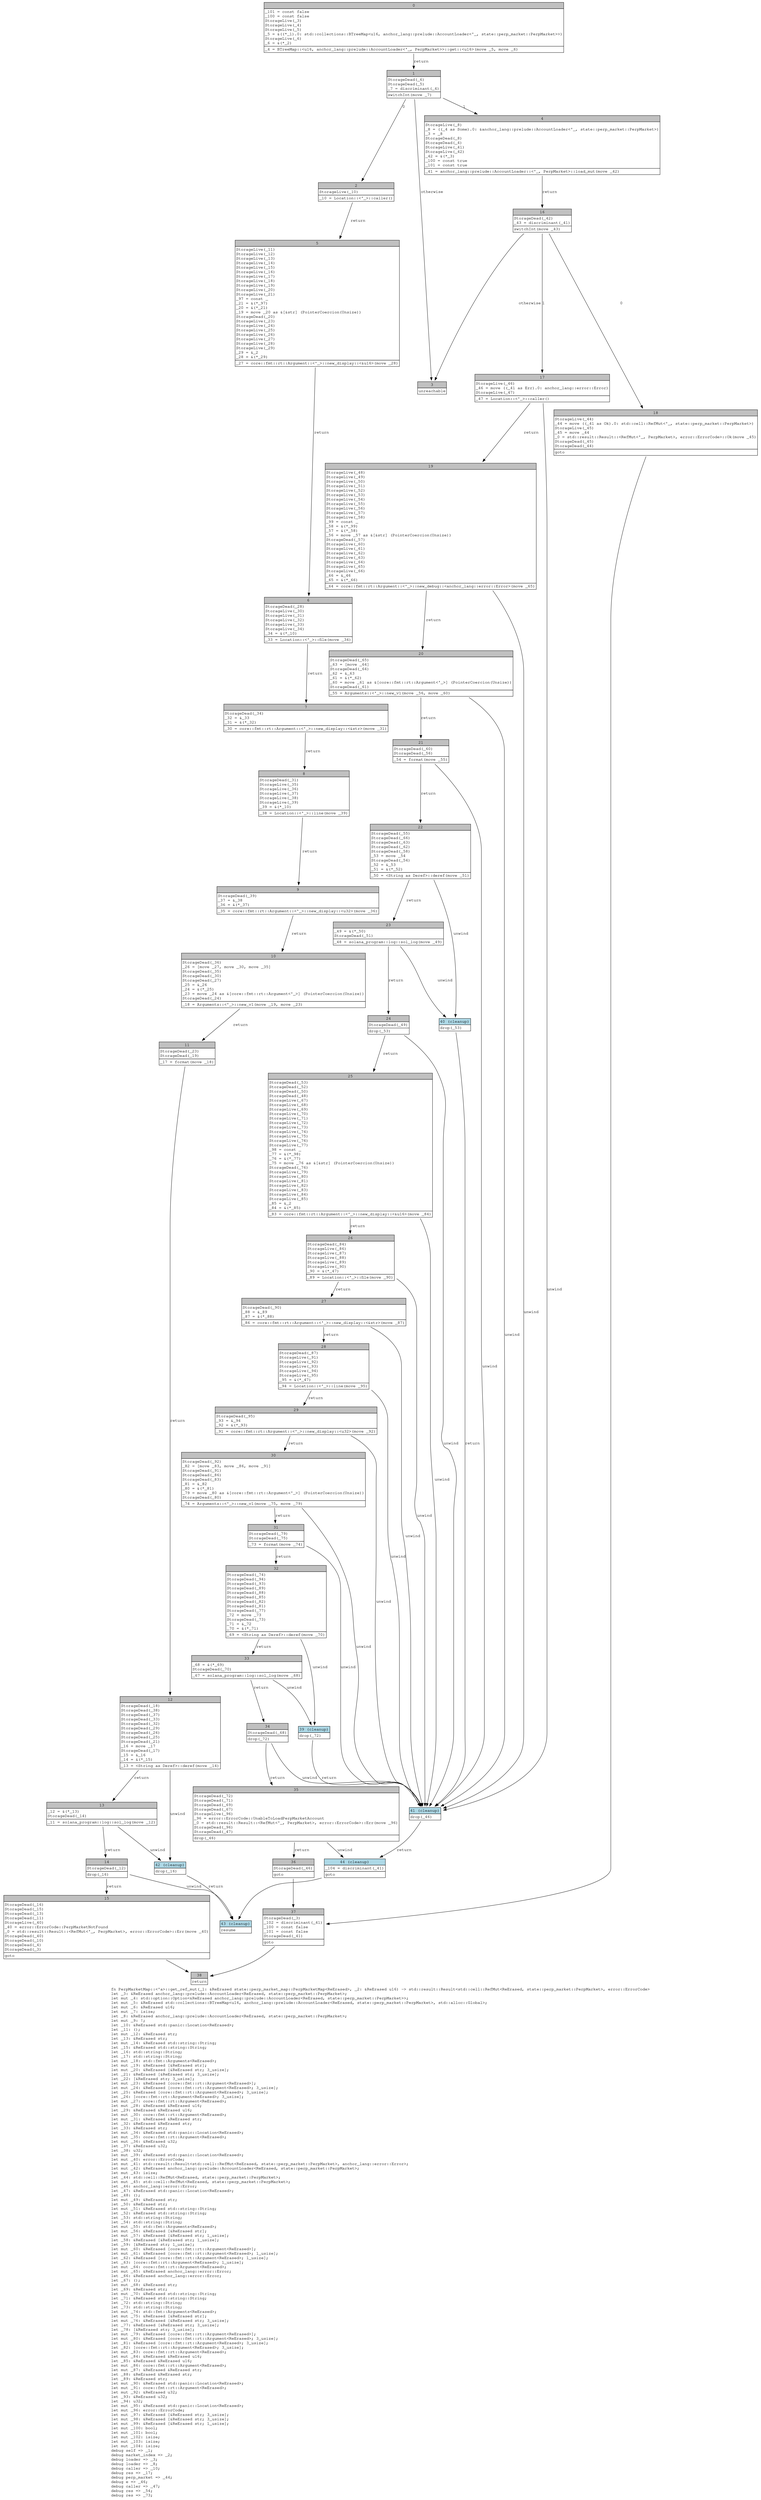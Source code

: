digraph Mir_0_3876 {
    graph [fontname="Courier, monospace"];
    node [fontname="Courier, monospace"];
    edge [fontname="Courier, monospace"];
    label=<fn PerpMarketMap::&lt;'a&gt;::get_ref_mut(_1: &amp;ReErased state::perp_market_map::PerpMarketMap&lt;ReErased&gt;, _2: &amp;ReErased u16) -&gt; std::result::Result&lt;std::cell::RefMut&lt;ReErased, state::perp_market::PerpMarket&gt;, error::ErrorCode&gt;<br align="left"/>let _3: &amp;ReErased anchor_lang::prelude::AccountLoader&lt;ReErased, state::perp_market::PerpMarket&gt;;<br align="left"/>let mut _4: std::option::Option&lt;&amp;ReErased anchor_lang::prelude::AccountLoader&lt;ReErased, state::perp_market::PerpMarket&gt;&gt;;<br align="left"/>let mut _5: &amp;ReErased std::collections::BTreeMap&lt;u16, anchor_lang::prelude::AccountLoader&lt;ReErased, state::perp_market::PerpMarket&gt;, std::alloc::Global&gt;;<br align="left"/>let mut _6: &amp;ReErased u16;<br align="left"/>let mut _7: isize;<br align="left"/>let _8: &amp;ReErased anchor_lang::prelude::AccountLoader&lt;ReErased, state::perp_market::PerpMarket&gt;;<br align="left"/>let mut _9: !;<br align="left"/>let _10: &amp;ReErased std::panic::Location&lt;ReErased&gt;;<br align="left"/>let _11: ();<br align="left"/>let mut _12: &amp;ReErased str;<br align="left"/>let _13: &amp;ReErased str;<br align="left"/>let mut _14: &amp;ReErased std::string::String;<br align="left"/>let _15: &amp;ReErased std::string::String;<br align="left"/>let _16: std::string::String;<br align="left"/>let _17: std::string::String;<br align="left"/>let mut _18: std::fmt::Arguments&lt;ReErased&gt;;<br align="left"/>let mut _19: &amp;ReErased [&amp;ReErased str];<br align="left"/>let mut _20: &amp;ReErased [&amp;ReErased str; 3_usize];<br align="left"/>let _21: &amp;ReErased [&amp;ReErased str; 3_usize];<br align="left"/>let _22: [&amp;ReErased str; 3_usize];<br align="left"/>let mut _23: &amp;ReErased [core::fmt::rt::Argument&lt;ReErased&gt;];<br align="left"/>let mut _24: &amp;ReErased [core::fmt::rt::Argument&lt;ReErased&gt;; 3_usize];<br align="left"/>let _25: &amp;ReErased [core::fmt::rt::Argument&lt;ReErased&gt;; 3_usize];<br align="left"/>let _26: [core::fmt::rt::Argument&lt;ReErased&gt;; 3_usize];<br align="left"/>let mut _27: core::fmt::rt::Argument&lt;ReErased&gt;;<br align="left"/>let mut _28: &amp;ReErased &amp;ReErased u16;<br align="left"/>let _29: &amp;ReErased &amp;ReErased u16;<br align="left"/>let mut _30: core::fmt::rt::Argument&lt;ReErased&gt;;<br align="left"/>let mut _31: &amp;ReErased &amp;ReErased str;<br align="left"/>let _32: &amp;ReErased &amp;ReErased str;<br align="left"/>let _33: &amp;ReErased str;<br align="left"/>let mut _34: &amp;ReErased std::panic::Location&lt;ReErased&gt;;<br align="left"/>let mut _35: core::fmt::rt::Argument&lt;ReErased&gt;;<br align="left"/>let mut _36: &amp;ReErased u32;<br align="left"/>let _37: &amp;ReErased u32;<br align="left"/>let _38: u32;<br align="left"/>let mut _39: &amp;ReErased std::panic::Location&lt;ReErased&gt;;<br align="left"/>let mut _40: error::ErrorCode;<br align="left"/>let mut _41: std::result::Result&lt;std::cell::RefMut&lt;ReErased, state::perp_market::PerpMarket&gt;, anchor_lang::error::Error&gt;;<br align="left"/>let mut _42: &amp;ReErased anchor_lang::prelude::AccountLoader&lt;ReErased, state::perp_market::PerpMarket&gt;;<br align="left"/>let mut _43: isize;<br align="left"/>let _44: std::cell::RefMut&lt;ReErased, state::perp_market::PerpMarket&gt;;<br align="left"/>let mut _45: std::cell::RefMut&lt;ReErased, state::perp_market::PerpMarket&gt;;<br align="left"/>let _46: anchor_lang::error::Error;<br align="left"/>let _47: &amp;ReErased std::panic::Location&lt;ReErased&gt;;<br align="left"/>let _48: ();<br align="left"/>let mut _49: &amp;ReErased str;<br align="left"/>let _50: &amp;ReErased str;<br align="left"/>let mut _51: &amp;ReErased std::string::String;<br align="left"/>let _52: &amp;ReErased std::string::String;<br align="left"/>let _53: std::string::String;<br align="left"/>let _54: std::string::String;<br align="left"/>let mut _55: std::fmt::Arguments&lt;ReErased&gt;;<br align="left"/>let mut _56: &amp;ReErased [&amp;ReErased str];<br align="left"/>let mut _57: &amp;ReErased [&amp;ReErased str; 1_usize];<br align="left"/>let _58: &amp;ReErased [&amp;ReErased str; 1_usize];<br align="left"/>let _59: [&amp;ReErased str; 1_usize];<br align="left"/>let mut _60: &amp;ReErased [core::fmt::rt::Argument&lt;ReErased&gt;];<br align="left"/>let mut _61: &amp;ReErased [core::fmt::rt::Argument&lt;ReErased&gt;; 1_usize];<br align="left"/>let _62: &amp;ReErased [core::fmt::rt::Argument&lt;ReErased&gt;; 1_usize];<br align="left"/>let _63: [core::fmt::rt::Argument&lt;ReErased&gt;; 1_usize];<br align="left"/>let mut _64: core::fmt::rt::Argument&lt;ReErased&gt;;<br align="left"/>let mut _65: &amp;ReErased anchor_lang::error::Error;<br align="left"/>let _66: &amp;ReErased anchor_lang::error::Error;<br align="left"/>let _67: ();<br align="left"/>let mut _68: &amp;ReErased str;<br align="left"/>let _69: &amp;ReErased str;<br align="left"/>let mut _70: &amp;ReErased std::string::String;<br align="left"/>let _71: &amp;ReErased std::string::String;<br align="left"/>let _72: std::string::String;<br align="left"/>let _73: std::string::String;<br align="left"/>let mut _74: std::fmt::Arguments&lt;ReErased&gt;;<br align="left"/>let mut _75: &amp;ReErased [&amp;ReErased str];<br align="left"/>let mut _76: &amp;ReErased [&amp;ReErased str; 3_usize];<br align="left"/>let _77: &amp;ReErased [&amp;ReErased str; 3_usize];<br align="left"/>let _78: [&amp;ReErased str; 3_usize];<br align="left"/>let mut _79: &amp;ReErased [core::fmt::rt::Argument&lt;ReErased&gt;];<br align="left"/>let mut _80: &amp;ReErased [core::fmt::rt::Argument&lt;ReErased&gt;; 3_usize];<br align="left"/>let _81: &amp;ReErased [core::fmt::rt::Argument&lt;ReErased&gt;; 3_usize];<br align="left"/>let _82: [core::fmt::rt::Argument&lt;ReErased&gt;; 3_usize];<br align="left"/>let mut _83: core::fmt::rt::Argument&lt;ReErased&gt;;<br align="left"/>let mut _84: &amp;ReErased &amp;ReErased u16;<br align="left"/>let _85: &amp;ReErased &amp;ReErased u16;<br align="left"/>let mut _86: core::fmt::rt::Argument&lt;ReErased&gt;;<br align="left"/>let mut _87: &amp;ReErased &amp;ReErased str;<br align="left"/>let _88: &amp;ReErased &amp;ReErased str;<br align="left"/>let _89: &amp;ReErased str;<br align="left"/>let mut _90: &amp;ReErased std::panic::Location&lt;ReErased&gt;;<br align="left"/>let mut _91: core::fmt::rt::Argument&lt;ReErased&gt;;<br align="left"/>let mut _92: &amp;ReErased u32;<br align="left"/>let _93: &amp;ReErased u32;<br align="left"/>let _94: u32;<br align="left"/>let mut _95: &amp;ReErased std::panic::Location&lt;ReErased&gt;;<br align="left"/>let mut _96: error::ErrorCode;<br align="left"/>let mut _97: &amp;ReErased [&amp;ReErased str; 3_usize];<br align="left"/>let mut _98: &amp;ReErased [&amp;ReErased str; 3_usize];<br align="left"/>let mut _99: &amp;ReErased [&amp;ReErased str; 1_usize];<br align="left"/>let mut _100: bool;<br align="left"/>let mut _101: bool;<br align="left"/>let mut _102: isize;<br align="left"/>let mut _103: isize;<br align="left"/>let mut _104: isize;<br align="left"/>debug self =&gt; _1;<br align="left"/>debug market_index =&gt; _2;<br align="left"/>debug loader =&gt; _3;<br align="left"/>debug loader =&gt; _8;<br align="left"/>debug caller =&gt; _10;<br align="left"/>debug res =&gt; _17;<br align="left"/>debug perp_market =&gt; _44;<br align="left"/>debug e =&gt; _46;<br align="left"/>debug caller =&gt; _47;<br align="left"/>debug res =&gt; _54;<br align="left"/>debug res =&gt; _73;<br align="left"/>>;
    bb0__0_3876 [shape="none", label=<<table border="0" cellborder="1" cellspacing="0"><tr><td bgcolor="gray" align="center" colspan="1">0</td></tr><tr><td align="left" balign="left">_101 = const false<br/>_100 = const false<br/>StorageLive(_3)<br/>StorageLive(_4)<br/>StorageLive(_5)<br/>_5 = &amp;((*_1).0: std::collections::BTreeMap&lt;u16, anchor_lang::prelude::AccountLoader&lt;'_, state::perp_market::PerpMarket&gt;&gt;)<br/>StorageLive(_6)<br/>_6 = &amp;(*_2)<br/></td></tr><tr><td align="left">_4 = BTreeMap::&lt;u16, anchor_lang::prelude::AccountLoader&lt;'_, PerpMarket&gt;&gt;::get::&lt;u16&gt;(move _5, move _6)</td></tr></table>>];
    bb1__0_3876 [shape="none", label=<<table border="0" cellborder="1" cellspacing="0"><tr><td bgcolor="gray" align="center" colspan="1">1</td></tr><tr><td align="left" balign="left">StorageDead(_6)<br/>StorageDead(_5)<br/>_7 = discriminant(_4)<br/></td></tr><tr><td align="left">switchInt(move _7)</td></tr></table>>];
    bb2__0_3876 [shape="none", label=<<table border="0" cellborder="1" cellspacing="0"><tr><td bgcolor="gray" align="center" colspan="1">2</td></tr><tr><td align="left" balign="left">StorageLive(_10)<br/></td></tr><tr><td align="left">_10 = Location::&lt;'_&gt;::caller()</td></tr></table>>];
    bb3__0_3876 [shape="none", label=<<table border="0" cellborder="1" cellspacing="0"><tr><td bgcolor="gray" align="center" colspan="1">3</td></tr><tr><td align="left">unreachable</td></tr></table>>];
    bb4__0_3876 [shape="none", label=<<table border="0" cellborder="1" cellspacing="0"><tr><td bgcolor="gray" align="center" colspan="1">4</td></tr><tr><td align="left" balign="left">StorageLive(_8)<br/>_8 = ((_4 as Some).0: &amp;anchor_lang::prelude::AccountLoader&lt;'_, state::perp_market::PerpMarket&gt;)<br/>_3 = _8<br/>StorageDead(_8)<br/>StorageDead(_4)<br/>StorageLive(_41)<br/>StorageLive(_42)<br/>_42 = &amp;(*_3)<br/>_100 = const true<br/>_101 = const true<br/></td></tr><tr><td align="left">_41 = anchor_lang::prelude::AccountLoader::&lt;'_, PerpMarket&gt;::load_mut(move _42)</td></tr></table>>];
    bb5__0_3876 [shape="none", label=<<table border="0" cellborder="1" cellspacing="0"><tr><td bgcolor="gray" align="center" colspan="1">5</td></tr><tr><td align="left" balign="left">StorageLive(_11)<br/>StorageLive(_12)<br/>StorageLive(_13)<br/>StorageLive(_14)<br/>StorageLive(_15)<br/>StorageLive(_16)<br/>StorageLive(_17)<br/>StorageLive(_18)<br/>StorageLive(_19)<br/>StorageLive(_20)<br/>StorageLive(_21)<br/>_97 = const _<br/>_21 = &amp;(*_97)<br/>_20 = &amp;(*_21)<br/>_19 = move _20 as &amp;[&amp;str] (PointerCoercion(Unsize))<br/>StorageDead(_20)<br/>StorageLive(_23)<br/>StorageLive(_24)<br/>StorageLive(_25)<br/>StorageLive(_26)<br/>StorageLive(_27)<br/>StorageLive(_28)<br/>StorageLive(_29)<br/>_29 = &amp;_2<br/>_28 = &amp;(*_29)<br/></td></tr><tr><td align="left">_27 = core::fmt::rt::Argument::&lt;'_&gt;::new_display::&lt;&amp;u16&gt;(move _28)</td></tr></table>>];
    bb6__0_3876 [shape="none", label=<<table border="0" cellborder="1" cellspacing="0"><tr><td bgcolor="gray" align="center" colspan="1">6</td></tr><tr><td align="left" balign="left">StorageDead(_28)<br/>StorageLive(_30)<br/>StorageLive(_31)<br/>StorageLive(_32)<br/>StorageLive(_33)<br/>StorageLive(_34)<br/>_34 = &amp;(*_10)<br/></td></tr><tr><td align="left">_33 = Location::&lt;'_&gt;::file(move _34)</td></tr></table>>];
    bb7__0_3876 [shape="none", label=<<table border="0" cellborder="1" cellspacing="0"><tr><td bgcolor="gray" align="center" colspan="1">7</td></tr><tr><td align="left" balign="left">StorageDead(_34)<br/>_32 = &amp;_33<br/>_31 = &amp;(*_32)<br/></td></tr><tr><td align="left">_30 = core::fmt::rt::Argument::&lt;'_&gt;::new_display::&lt;&amp;str&gt;(move _31)</td></tr></table>>];
    bb8__0_3876 [shape="none", label=<<table border="0" cellborder="1" cellspacing="0"><tr><td bgcolor="gray" align="center" colspan="1">8</td></tr><tr><td align="left" balign="left">StorageDead(_31)<br/>StorageLive(_35)<br/>StorageLive(_36)<br/>StorageLive(_37)<br/>StorageLive(_38)<br/>StorageLive(_39)<br/>_39 = &amp;(*_10)<br/></td></tr><tr><td align="left">_38 = Location::&lt;'_&gt;::line(move _39)</td></tr></table>>];
    bb9__0_3876 [shape="none", label=<<table border="0" cellborder="1" cellspacing="0"><tr><td bgcolor="gray" align="center" colspan="1">9</td></tr><tr><td align="left" balign="left">StorageDead(_39)<br/>_37 = &amp;_38<br/>_36 = &amp;(*_37)<br/></td></tr><tr><td align="left">_35 = core::fmt::rt::Argument::&lt;'_&gt;::new_display::&lt;u32&gt;(move _36)</td></tr></table>>];
    bb10__0_3876 [shape="none", label=<<table border="0" cellborder="1" cellspacing="0"><tr><td bgcolor="gray" align="center" colspan="1">10</td></tr><tr><td align="left" balign="left">StorageDead(_36)<br/>_26 = [move _27, move _30, move _35]<br/>StorageDead(_35)<br/>StorageDead(_30)<br/>StorageDead(_27)<br/>_25 = &amp;_26<br/>_24 = &amp;(*_25)<br/>_23 = move _24 as &amp;[core::fmt::rt::Argument&lt;'_&gt;] (PointerCoercion(Unsize))<br/>StorageDead(_24)<br/></td></tr><tr><td align="left">_18 = Arguments::&lt;'_&gt;::new_v1(move _19, move _23)</td></tr></table>>];
    bb11__0_3876 [shape="none", label=<<table border="0" cellborder="1" cellspacing="0"><tr><td bgcolor="gray" align="center" colspan="1">11</td></tr><tr><td align="left" balign="left">StorageDead(_23)<br/>StorageDead(_19)<br/></td></tr><tr><td align="left">_17 = format(move _18)</td></tr></table>>];
    bb12__0_3876 [shape="none", label=<<table border="0" cellborder="1" cellspacing="0"><tr><td bgcolor="gray" align="center" colspan="1">12</td></tr><tr><td align="left" balign="left">StorageDead(_18)<br/>StorageDead(_38)<br/>StorageDead(_37)<br/>StorageDead(_33)<br/>StorageDead(_32)<br/>StorageDead(_29)<br/>StorageDead(_26)<br/>StorageDead(_25)<br/>StorageDead(_21)<br/>_16 = move _17<br/>StorageDead(_17)<br/>_15 = &amp;_16<br/>_14 = &amp;(*_15)<br/></td></tr><tr><td align="left">_13 = &lt;String as Deref&gt;::deref(move _14)</td></tr></table>>];
    bb13__0_3876 [shape="none", label=<<table border="0" cellborder="1" cellspacing="0"><tr><td bgcolor="gray" align="center" colspan="1">13</td></tr><tr><td align="left" balign="left">_12 = &amp;(*_13)<br/>StorageDead(_14)<br/></td></tr><tr><td align="left">_11 = solana_program::log::sol_log(move _12)</td></tr></table>>];
    bb14__0_3876 [shape="none", label=<<table border="0" cellborder="1" cellspacing="0"><tr><td bgcolor="gray" align="center" colspan="1">14</td></tr><tr><td align="left" balign="left">StorageDead(_12)<br/></td></tr><tr><td align="left">drop(_16)</td></tr></table>>];
    bb15__0_3876 [shape="none", label=<<table border="0" cellborder="1" cellspacing="0"><tr><td bgcolor="gray" align="center" colspan="1">15</td></tr><tr><td align="left" balign="left">StorageDead(_16)<br/>StorageDead(_15)<br/>StorageDead(_13)<br/>StorageDead(_11)<br/>StorageLive(_40)<br/>_40 = error::ErrorCode::PerpMarketNotFound<br/>_0 = std::result::Result::&lt;RefMut&lt;'_, PerpMarket&gt;, error::ErrorCode&gt;::Err(move _40)<br/>StorageDead(_40)<br/>StorageDead(_10)<br/>StorageDead(_4)<br/>StorageDead(_3)<br/></td></tr><tr><td align="left">goto</td></tr></table>>];
    bb16__0_3876 [shape="none", label=<<table border="0" cellborder="1" cellspacing="0"><tr><td bgcolor="gray" align="center" colspan="1">16</td></tr><tr><td align="left" balign="left">StorageDead(_42)<br/>_43 = discriminant(_41)<br/></td></tr><tr><td align="left">switchInt(move _43)</td></tr></table>>];
    bb17__0_3876 [shape="none", label=<<table border="0" cellborder="1" cellspacing="0"><tr><td bgcolor="gray" align="center" colspan="1">17</td></tr><tr><td align="left" balign="left">StorageLive(_46)<br/>_46 = move ((_41 as Err).0: anchor_lang::error::Error)<br/>StorageLive(_47)<br/></td></tr><tr><td align="left">_47 = Location::&lt;'_&gt;::caller()</td></tr></table>>];
    bb18__0_3876 [shape="none", label=<<table border="0" cellborder="1" cellspacing="0"><tr><td bgcolor="gray" align="center" colspan="1">18</td></tr><tr><td align="left" balign="left">StorageLive(_44)<br/>_44 = move ((_41 as Ok).0: std::cell::RefMut&lt;'_, state::perp_market::PerpMarket&gt;)<br/>StorageLive(_45)<br/>_45 = move _44<br/>_0 = std::result::Result::&lt;RefMut&lt;'_, PerpMarket&gt;, error::ErrorCode&gt;::Ok(move _45)<br/>StorageDead(_45)<br/>StorageDead(_44)<br/></td></tr><tr><td align="left">goto</td></tr></table>>];
    bb19__0_3876 [shape="none", label=<<table border="0" cellborder="1" cellspacing="0"><tr><td bgcolor="gray" align="center" colspan="1">19</td></tr><tr><td align="left" balign="left">StorageLive(_48)<br/>StorageLive(_49)<br/>StorageLive(_50)<br/>StorageLive(_51)<br/>StorageLive(_52)<br/>StorageLive(_53)<br/>StorageLive(_54)<br/>StorageLive(_55)<br/>StorageLive(_56)<br/>StorageLive(_57)<br/>StorageLive(_58)<br/>_99 = const _<br/>_58 = &amp;(*_99)<br/>_57 = &amp;(*_58)<br/>_56 = move _57 as &amp;[&amp;str] (PointerCoercion(Unsize))<br/>StorageDead(_57)<br/>StorageLive(_60)<br/>StorageLive(_61)<br/>StorageLive(_62)<br/>StorageLive(_63)<br/>StorageLive(_64)<br/>StorageLive(_65)<br/>StorageLive(_66)<br/>_66 = &amp;_46<br/>_65 = &amp;(*_66)<br/></td></tr><tr><td align="left">_64 = core::fmt::rt::Argument::&lt;'_&gt;::new_debug::&lt;anchor_lang::error::Error&gt;(move _65)</td></tr></table>>];
    bb20__0_3876 [shape="none", label=<<table border="0" cellborder="1" cellspacing="0"><tr><td bgcolor="gray" align="center" colspan="1">20</td></tr><tr><td align="left" balign="left">StorageDead(_65)<br/>_63 = [move _64]<br/>StorageDead(_64)<br/>_62 = &amp;_63<br/>_61 = &amp;(*_62)<br/>_60 = move _61 as &amp;[core::fmt::rt::Argument&lt;'_&gt;] (PointerCoercion(Unsize))<br/>StorageDead(_61)<br/></td></tr><tr><td align="left">_55 = Arguments::&lt;'_&gt;::new_v1(move _56, move _60)</td></tr></table>>];
    bb21__0_3876 [shape="none", label=<<table border="0" cellborder="1" cellspacing="0"><tr><td bgcolor="gray" align="center" colspan="1">21</td></tr><tr><td align="left" balign="left">StorageDead(_60)<br/>StorageDead(_56)<br/></td></tr><tr><td align="left">_54 = format(move _55)</td></tr></table>>];
    bb22__0_3876 [shape="none", label=<<table border="0" cellborder="1" cellspacing="0"><tr><td bgcolor="gray" align="center" colspan="1">22</td></tr><tr><td align="left" balign="left">StorageDead(_55)<br/>StorageDead(_66)<br/>StorageDead(_63)<br/>StorageDead(_62)<br/>StorageDead(_58)<br/>_53 = move _54<br/>StorageDead(_54)<br/>_52 = &amp;_53<br/>_51 = &amp;(*_52)<br/></td></tr><tr><td align="left">_50 = &lt;String as Deref&gt;::deref(move _51)</td></tr></table>>];
    bb23__0_3876 [shape="none", label=<<table border="0" cellborder="1" cellspacing="0"><tr><td bgcolor="gray" align="center" colspan="1">23</td></tr><tr><td align="left" balign="left">_49 = &amp;(*_50)<br/>StorageDead(_51)<br/></td></tr><tr><td align="left">_48 = solana_program::log::sol_log(move _49)</td></tr></table>>];
    bb24__0_3876 [shape="none", label=<<table border="0" cellborder="1" cellspacing="0"><tr><td bgcolor="gray" align="center" colspan="1">24</td></tr><tr><td align="left" balign="left">StorageDead(_49)<br/></td></tr><tr><td align="left">drop(_53)</td></tr></table>>];
    bb25__0_3876 [shape="none", label=<<table border="0" cellborder="1" cellspacing="0"><tr><td bgcolor="gray" align="center" colspan="1">25</td></tr><tr><td align="left" balign="left">StorageDead(_53)<br/>StorageDead(_52)<br/>StorageDead(_50)<br/>StorageDead(_48)<br/>StorageLive(_67)<br/>StorageLive(_68)<br/>StorageLive(_69)<br/>StorageLive(_70)<br/>StorageLive(_71)<br/>StorageLive(_72)<br/>StorageLive(_73)<br/>StorageLive(_74)<br/>StorageLive(_75)<br/>StorageLive(_76)<br/>StorageLive(_77)<br/>_98 = const _<br/>_77 = &amp;(*_98)<br/>_76 = &amp;(*_77)<br/>_75 = move _76 as &amp;[&amp;str] (PointerCoercion(Unsize))<br/>StorageDead(_76)<br/>StorageLive(_79)<br/>StorageLive(_80)<br/>StorageLive(_81)<br/>StorageLive(_82)<br/>StorageLive(_83)<br/>StorageLive(_84)<br/>StorageLive(_85)<br/>_85 = &amp;_2<br/>_84 = &amp;(*_85)<br/></td></tr><tr><td align="left">_83 = core::fmt::rt::Argument::&lt;'_&gt;::new_display::&lt;&amp;u16&gt;(move _84)</td></tr></table>>];
    bb26__0_3876 [shape="none", label=<<table border="0" cellborder="1" cellspacing="0"><tr><td bgcolor="gray" align="center" colspan="1">26</td></tr><tr><td align="left" balign="left">StorageDead(_84)<br/>StorageLive(_86)<br/>StorageLive(_87)<br/>StorageLive(_88)<br/>StorageLive(_89)<br/>StorageLive(_90)<br/>_90 = &amp;(*_47)<br/></td></tr><tr><td align="left">_89 = Location::&lt;'_&gt;::file(move _90)</td></tr></table>>];
    bb27__0_3876 [shape="none", label=<<table border="0" cellborder="1" cellspacing="0"><tr><td bgcolor="gray" align="center" colspan="1">27</td></tr><tr><td align="left" balign="left">StorageDead(_90)<br/>_88 = &amp;_89<br/>_87 = &amp;(*_88)<br/></td></tr><tr><td align="left">_86 = core::fmt::rt::Argument::&lt;'_&gt;::new_display::&lt;&amp;str&gt;(move _87)</td></tr></table>>];
    bb28__0_3876 [shape="none", label=<<table border="0" cellborder="1" cellspacing="0"><tr><td bgcolor="gray" align="center" colspan="1">28</td></tr><tr><td align="left" balign="left">StorageDead(_87)<br/>StorageLive(_91)<br/>StorageLive(_92)<br/>StorageLive(_93)<br/>StorageLive(_94)<br/>StorageLive(_95)<br/>_95 = &amp;(*_47)<br/></td></tr><tr><td align="left">_94 = Location::&lt;'_&gt;::line(move _95)</td></tr></table>>];
    bb29__0_3876 [shape="none", label=<<table border="0" cellborder="1" cellspacing="0"><tr><td bgcolor="gray" align="center" colspan="1">29</td></tr><tr><td align="left" balign="left">StorageDead(_95)<br/>_93 = &amp;_94<br/>_92 = &amp;(*_93)<br/></td></tr><tr><td align="left">_91 = core::fmt::rt::Argument::&lt;'_&gt;::new_display::&lt;u32&gt;(move _92)</td></tr></table>>];
    bb30__0_3876 [shape="none", label=<<table border="0" cellborder="1" cellspacing="0"><tr><td bgcolor="gray" align="center" colspan="1">30</td></tr><tr><td align="left" balign="left">StorageDead(_92)<br/>_82 = [move _83, move _86, move _91]<br/>StorageDead(_91)<br/>StorageDead(_86)<br/>StorageDead(_83)<br/>_81 = &amp;_82<br/>_80 = &amp;(*_81)<br/>_79 = move _80 as &amp;[core::fmt::rt::Argument&lt;'_&gt;] (PointerCoercion(Unsize))<br/>StorageDead(_80)<br/></td></tr><tr><td align="left">_74 = Arguments::&lt;'_&gt;::new_v1(move _75, move _79)</td></tr></table>>];
    bb31__0_3876 [shape="none", label=<<table border="0" cellborder="1" cellspacing="0"><tr><td bgcolor="gray" align="center" colspan="1">31</td></tr><tr><td align="left" balign="left">StorageDead(_79)<br/>StorageDead(_75)<br/></td></tr><tr><td align="left">_73 = format(move _74)</td></tr></table>>];
    bb32__0_3876 [shape="none", label=<<table border="0" cellborder="1" cellspacing="0"><tr><td bgcolor="gray" align="center" colspan="1">32</td></tr><tr><td align="left" balign="left">StorageDead(_74)<br/>StorageDead(_94)<br/>StorageDead(_93)<br/>StorageDead(_89)<br/>StorageDead(_88)<br/>StorageDead(_85)<br/>StorageDead(_82)<br/>StorageDead(_81)<br/>StorageDead(_77)<br/>_72 = move _73<br/>StorageDead(_73)<br/>_71 = &amp;_72<br/>_70 = &amp;(*_71)<br/></td></tr><tr><td align="left">_69 = &lt;String as Deref&gt;::deref(move _70)</td></tr></table>>];
    bb33__0_3876 [shape="none", label=<<table border="0" cellborder="1" cellspacing="0"><tr><td bgcolor="gray" align="center" colspan="1">33</td></tr><tr><td align="left" balign="left">_68 = &amp;(*_69)<br/>StorageDead(_70)<br/></td></tr><tr><td align="left">_67 = solana_program::log::sol_log(move _68)</td></tr></table>>];
    bb34__0_3876 [shape="none", label=<<table border="0" cellborder="1" cellspacing="0"><tr><td bgcolor="gray" align="center" colspan="1">34</td></tr><tr><td align="left" balign="left">StorageDead(_68)<br/></td></tr><tr><td align="left">drop(_72)</td></tr></table>>];
    bb35__0_3876 [shape="none", label=<<table border="0" cellborder="1" cellspacing="0"><tr><td bgcolor="gray" align="center" colspan="1">35</td></tr><tr><td align="left" balign="left">StorageDead(_72)<br/>StorageDead(_71)<br/>StorageDead(_69)<br/>StorageDead(_67)<br/>StorageLive(_96)<br/>_96 = error::ErrorCode::UnableToLoadPerpMarketAccount<br/>_0 = std::result::Result::&lt;RefMut&lt;'_, PerpMarket&gt;, error::ErrorCode&gt;::Err(move _96)<br/>StorageDead(_96)<br/>StorageDead(_47)<br/></td></tr><tr><td align="left">drop(_46)</td></tr></table>>];
    bb36__0_3876 [shape="none", label=<<table border="0" cellborder="1" cellspacing="0"><tr><td bgcolor="gray" align="center" colspan="1">36</td></tr><tr><td align="left" balign="left">StorageDead(_46)<br/></td></tr><tr><td align="left">goto</td></tr></table>>];
    bb37__0_3876 [shape="none", label=<<table border="0" cellborder="1" cellspacing="0"><tr><td bgcolor="gray" align="center" colspan="1">37</td></tr><tr><td align="left" balign="left">StorageDead(_3)<br/>_102 = discriminant(_41)<br/>_100 = const false<br/>_101 = const false<br/>StorageDead(_41)<br/></td></tr><tr><td align="left">goto</td></tr></table>>];
    bb38__0_3876 [shape="none", label=<<table border="0" cellborder="1" cellspacing="0"><tr><td bgcolor="gray" align="center" colspan="1">38</td></tr><tr><td align="left">return</td></tr></table>>];
    bb39__0_3876 [shape="none", label=<<table border="0" cellborder="1" cellspacing="0"><tr><td bgcolor="lightblue" align="center" colspan="1">39 (cleanup)</td></tr><tr><td align="left">drop(_72)</td></tr></table>>];
    bb40__0_3876 [shape="none", label=<<table border="0" cellborder="1" cellspacing="0"><tr><td bgcolor="lightblue" align="center" colspan="1">40 (cleanup)</td></tr><tr><td align="left">drop(_53)</td></tr></table>>];
    bb41__0_3876 [shape="none", label=<<table border="0" cellborder="1" cellspacing="0"><tr><td bgcolor="lightblue" align="center" colspan="1">41 (cleanup)</td></tr><tr><td align="left">drop(_46)</td></tr></table>>];
    bb42__0_3876 [shape="none", label=<<table border="0" cellborder="1" cellspacing="0"><tr><td bgcolor="lightblue" align="center" colspan="1">42 (cleanup)</td></tr><tr><td align="left">drop(_16)</td></tr></table>>];
    bb43__0_3876 [shape="none", label=<<table border="0" cellborder="1" cellspacing="0"><tr><td bgcolor="lightblue" align="center" colspan="1">43 (cleanup)</td></tr><tr><td align="left">resume</td></tr></table>>];
    bb44__0_3876 [shape="none", label=<<table border="0" cellborder="1" cellspacing="0"><tr><td bgcolor="lightblue" align="center" colspan="1">44 (cleanup)</td></tr><tr><td align="left" balign="left">_104 = discriminant(_41)<br/></td></tr><tr><td align="left">goto</td></tr></table>>];
    bb0__0_3876 -> bb1__0_3876 [label="return"];
    bb1__0_3876 -> bb2__0_3876 [label="0"];
    bb1__0_3876 -> bb4__0_3876 [label="1"];
    bb1__0_3876 -> bb3__0_3876 [label="otherwise"];
    bb2__0_3876 -> bb5__0_3876 [label="return"];
    bb4__0_3876 -> bb16__0_3876 [label="return"];
    bb5__0_3876 -> bb6__0_3876 [label="return"];
    bb6__0_3876 -> bb7__0_3876 [label="return"];
    bb7__0_3876 -> bb8__0_3876 [label="return"];
    bb8__0_3876 -> bb9__0_3876 [label="return"];
    bb9__0_3876 -> bb10__0_3876 [label="return"];
    bb10__0_3876 -> bb11__0_3876 [label="return"];
    bb11__0_3876 -> bb12__0_3876 [label="return"];
    bb12__0_3876 -> bb13__0_3876 [label="return"];
    bb12__0_3876 -> bb42__0_3876 [label="unwind"];
    bb13__0_3876 -> bb14__0_3876 [label="return"];
    bb13__0_3876 -> bb42__0_3876 [label="unwind"];
    bb14__0_3876 -> bb15__0_3876 [label="return"];
    bb14__0_3876 -> bb43__0_3876 [label="unwind"];
    bb15__0_3876 -> bb38__0_3876 [label=""];
    bb16__0_3876 -> bb18__0_3876 [label="0"];
    bb16__0_3876 -> bb17__0_3876 [label="1"];
    bb16__0_3876 -> bb3__0_3876 [label="otherwise"];
    bb17__0_3876 -> bb19__0_3876 [label="return"];
    bb17__0_3876 -> bb41__0_3876 [label="unwind"];
    bb18__0_3876 -> bb37__0_3876 [label=""];
    bb19__0_3876 -> bb20__0_3876 [label="return"];
    bb19__0_3876 -> bb41__0_3876 [label="unwind"];
    bb20__0_3876 -> bb21__0_3876 [label="return"];
    bb20__0_3876 -> bb41__0_3876 [label="unwind"];
    bb21__0_3876 -> bb22__0_3876 [label="return"];
    bb21__0_3876 -> bb41__0_3876 [label="unwind"];
    bb22__0_3876 -> bb23__0_3876 [label="return"];
    bb22__0_3876 -> bb40__0_3876 [label="unwind"];
    bb23__0_3876 -> bb24__0_3876 [label="return"];
    bb23__0_3876 -> bb40__0_3876 [label="unwind"];
    bb24__0_3876 -> bb25__0_3876 [label="return"];
    bb24__0_3876 -> bb41__0_3876 [label="unwind"];
    bb25__0_3876 -> bb26__0_3876 [label="return"];
    bb25__0_3876 -> bb41__0_3876 [label="unwind"];
    bb26__0_3876 -> bb27__0_3876 [label="return"];
    bb26__0_3876 -> bb41__0_3876 [label="unwind"];
    bb27__0_3876 -> bb28__0_3876 [label="return"];
    bb27__0_3876 -> bb41__0_3876 [label="unwind"];
    bb28__0_3876 -> bb29__0_3876 [label="return"];
    bb28__0_3876 -> bb41__0_3876 [label="unwind"];
    bb29__0_3876 -> bb30__0_3876 [label="return"];
    bb29__0_3876 -> bb41__0_3876 [label="unwind"];
    bb30__0_3876 -> bb31__0_3876 [label="return"];
    bb30__0_3876 -> bb41__0_3876 [label="unwind"];
    bb31__0_3876 -> bb32__0_3876 [label="return"];
    bb31__0_3876 -> bb41__0_3876 [label="unwind"];
    bb32__0_3876 -> bb33__0_3876 [label="return"];
    bb32__0_3876 -> bb39__0_3876 [label="unwind"];
    bb33__0_3876 -> bb34__0_3876 [label="return"];
    bb33__0_3876 -> bb39__0_3876 [label="unwind"];
    bb34__0_3876 -> bb35__0_3876 [label="return"];
    bb34__0_3876 -> bb41__0_3876 [label="unwind"];
    bb35__0_3876 -> bb36__0_3876 [label="return"];
    bb35__0_3876 -> bb44__0_3876 [label="unwind"];
    bb36__0_3876 -> bb37__0_3876 [label=""];
    bb37__0_3876 -> bb38__0_3876 [label=""];
    bb39__0_3876 -> bb41__0_3876 [label="return"];
    bb40__0_3876 -> bb41__0_3876 [label="return"];
    bb41__0_3876 -> bb44__0_3876 [label="return"];
    bb42__0_3876 -> bb43__0_3876 [label="return"];
    bb44__0_3876 -> bb43__0_3876 [label=""];
}
